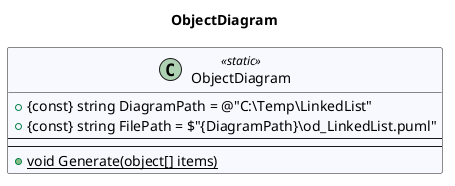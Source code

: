 @startuml ObjectDiagram
title ObjectDiagram
 class ObjectDiagram << static >> #GhostWhite {
+ {const} string DiagramPath = @"C:\Temp\LinkedList"
+ {const} string FilePath = $"{DiagramPath}\\od_LinkedList.puml"
---
---
+ {static} void Generate(object[] items)
}
@enduml
